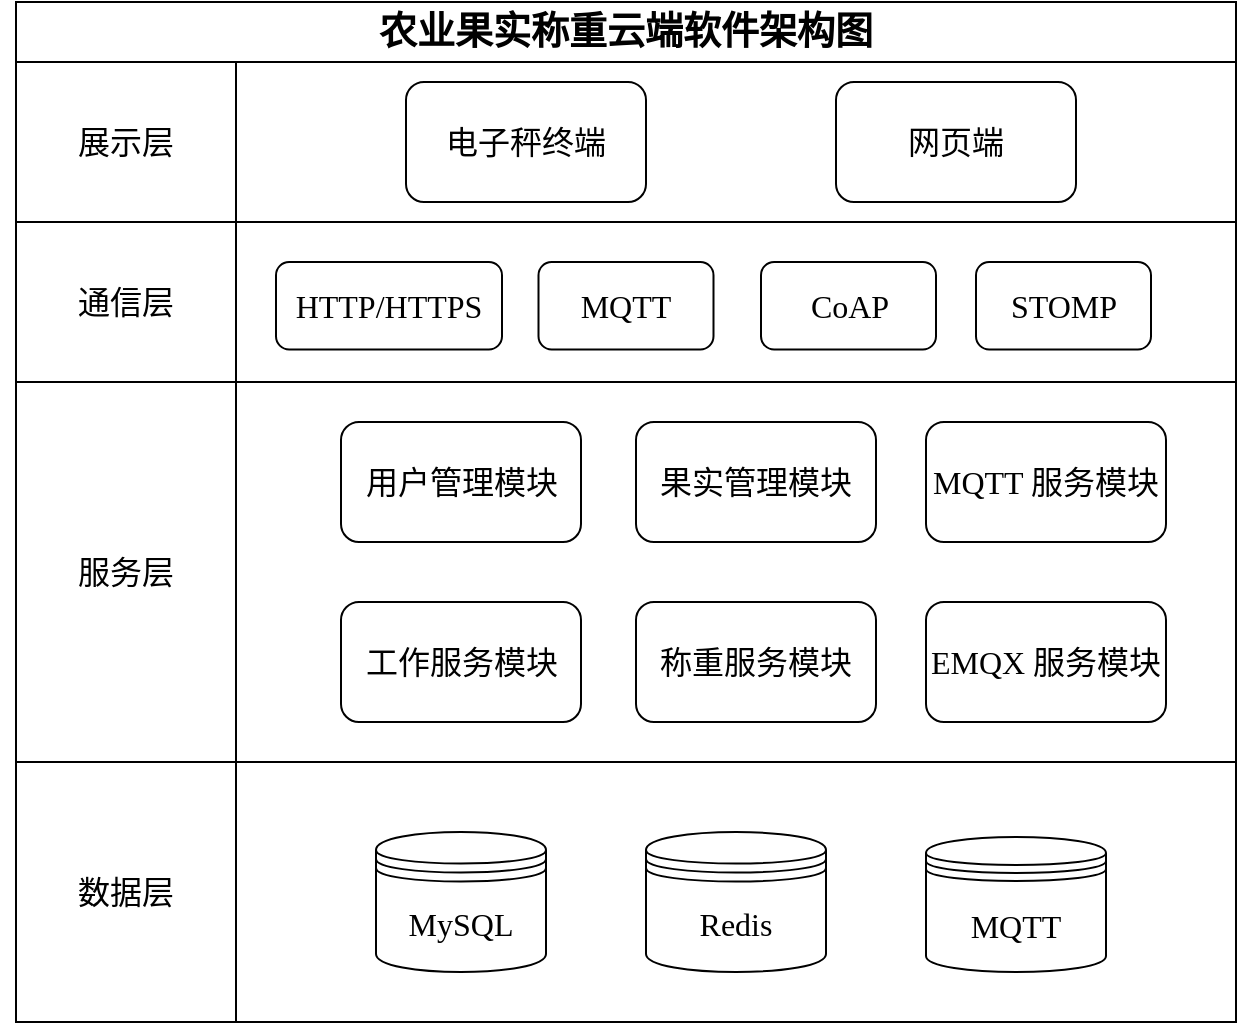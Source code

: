 <mxfile>
    <diagram id="rLb33e_ZUCW9Q-OM_yQa" name="Page-1">
        <mxGraphModel dx="-635" dy="1535" grid="1" gridSize="10" guides="1" tooltips="1" connect="1" arrows="1" fold="1" page="1" pageScale="1" pageWidth="827" pageHeight="1169" math="0" shadow="0">
            <root>
                <mxCell id="0"/>
                <mxCell id="1" parent="0"/>
                <mxCell id="104" value="" style="rounded=0;whiteSpace=wrap;html=1;fontFamily=Songti SC;fontSize=16;" parent="1" vertex="1">
                    <mxGeometry x="950" y="-300" width="500" height="130" as="geometry"/>
                </mxCell>
                <mxCell id="66" value="&lt;span style=&quot;font-weight: 700;&quot;&gt;&lt;font style=&quot;font-size: 19px;&quot;&gt;农业果实称重云端软件架构图&lt;/font&gt;&lt;/span&gt;" style="rounded=0;whiteSpace=wrap;html=1;fontFamily=Songti SC;fontSize=16;" parent="1" vertex="1">
                    <mxGeometry x="840" y="-680" width="610" height="30" as="geometry"/>
                </mxCell>
                <mxCell id="67" value="" style="rounded=0;whiteSpace=wrap;html=1;fontFamily=Songti SC;fontSize=16;" parent="1" vertex="1">
                    <mxGeometry x="840" y="-650" width="610" height="80" as="geometry"/>
                </mxCell>
                <mxCell id="68" value="&lt;font&gt;展示层&lt;/font&gt;" style="rounded=0;whiteSpace=wrap;html=1;fontFamily=Songti SC;aspect=fixed;fontSize=16;" parent="1" vertex="1">
                    <mxGeometry x="840" y="-650" width="110" height="80" as="geometry"/>
                </mxCell>
                <mxCell id="70" value="电子秤终端" style="rounded=1;whiteSpace=wrap;html=1;fontFamily=Songti SC;aspect=fixed;fontSize=16;" parent="1" vertex="1">
                    <mxGeometry x="1035" y="-640" width="120" height="60" as="geometry"/>
                </mxCell>
                <mxCell id="71" value="网页端" style="rounded=1;whiteSpace=wrap;html=1;fontFamily=Songti SC;aspect=fixed;fontSize=16;" parent="1" vertex="1">
                    <mxGeometry x="1250" y="-640" width="120" height="60" as="geometry"/>
                </mxCell>
                <mxCell id="72" value="通信层" style="rounded=0;whiteSpace=wrap;html=1;fontFamily=Songti SC;aspect=fixed;fontSize=16;" parent="1" vertex="1">
                    <mxGeometry x="840" y="-570" width="110" height="80" as="geometry"/>
                </mxCell>
                <mxCell id="73" value="" style="rounded=0;whiteSpace=wrap;html=1;fontFamily=Songti SC;fontSize=16;" parent="1" vertex="1">
                    <mxGeometry x="950" y="-570" width="500" height="80" as="geometry"/>
                </mxCell>
                <mxCell id="75" value="&lt;font&gt;HTTP/HTTPS&lt;/font&gt;" style="rounded=1;whiteSpace=wrap;html=1;fontFamily=Songti SC;fontSize=16;" parent="1" vertex="1">
                    <mxGeometry x="970" y="-550" width="113" height="43.75" as="geometry"/>
                </mxCell>
                <mxCell id="76" value="服务层" style="rounded=0;whiteSpace=wrap;html=1;fontFamily=Songti SC;aspect=fixed;fontSize=16;" parent="1" vertex="1">
                    <mxGeometry x="840" y="-490" width="110" height="190" as="geometry"/>
                </mxCell>
                <mxCell id="77" value="" style="rounded=0;whiteSpace=wrap;html=1;fontFamily=Songti SC;fontSize=16;" parent="1" vertex="1">
                    <mxGeometry x="950" y="-490" width="500" height="190" as="geometry"/>
                </mxCell>
                <mxCell id="17" value="用户管理模块" style="rounded=1;whiteSpace=wrap;html=1;fontFamily=Songti SC;aspect=fixed;fontSize=16;" parent="1" vertex="1">
                    <mxGeometry x="1002.5" y="-470" width="120" height="60" as="geometry"/>
                </mxCell>
                <mxCell id="31" value="果实管理模块" style="rounded=1;whiteSpace=wrap;html=1;fontFamily=Songti SC;aspect=fixed;fontSize=16;" parent="1" vertex="1">
                    <mxGeometry x="1150" y="-470" width="120" height="60" as="geometry"/>
                </mxCell>
                <mxCell id="39" value="称重服务模块" style="rounded=1;whiteSpace=wrap;html=1;fontFamily=Songti SC;aspect=fixed;fontSize=16;" parent="1" vertex="1">
                    <mxGeometry x="1150" y="-380" width="120" height="60" as="geometry"/>
                </mxCell>
                <mxCell id="102" style="edgeStyle=none;html=1;fontFamily=Songti SC;fontSize=16;" parent="1" source="80" edge="1">
                    <mxGeometry relative="1" as="geometry">
                        <mxPoint x="840" y="-209.917" as="targetPoint"/>
                    </mxGeometry>
                </mxCell>
                <mxCell id="80" value="数据层" style="rounded=0;whiteSpace=wrap;html=1;fontFamily=Songti SC;fontSize=16;" parent="1" vertex="1">
                    <mxGeometry x="840" y="-300" width="110" height="130" as="geometry"/>
                </mxCell>
                <mxCell id="45" value="&lt;font&gt;MySQL&lt;/font&gt;" style="shape=datastore;whiteSpace=wrap;html=1;fontFamily=Songti SC;aspect=fixed;fontSize=16;" parent="1" vertex="1">
                    <mxGeometry x="1020" y="-265" width="85" height="70" as="geometry"/>
                </mxCell>
                <mxCell id="49" value="&lt;font&gt;Redis&lt;/font&gt;" style="shape=datastore;whiteSpace=wrap;html=1;fontFamily=Songti SC;aspect=fixed;fontSize=16;" parent="1" vertex="1">
                    <mxGeometry x="1155" y="-265" width="90" height="70" as="geometry"/>
                </mxCell>
                <mxCell id="92" value="&lt;font&gt;MQTT&lt;/font&gt;" style="shape=datastore;whiteSpace=wrap;html=1;fontFamily=Songti SC;aspect=fixed;fontSize=16;" parent="1" vertex="1">
                    <mxGeometry x="1295" y="-262.5" width="90" height="67.5" as="geometry"/>
                </mxCell>
                <mxCell id="97" value="工作服务模块" style="rounded=1;whiteSpace=wrap;html=1;aspect=fixed;fontFamily=Songti SC;fontSize=16;" parent="1" vertex="1">
                    <mxGeometry x="1002.5" y="-380" width="120" height="60" as="geometry"/>
                </mxCell>
                <mxCell id="101" value="&lt;font&gt;MQTT&lt;/font&gt;" style="rounded=1;whiteSpace=wrap;html=1;fontFamily=Songti SC;aspect=fixed;fontSize=16;" parent="1" vertex="1">
                    <mxGeometry x="1101.25" y="-550" width="87.5" height="43.75" as="geometry"/>
                </mxCell>
                <mxCell id="103" value="&lt;font&gt;CoAP&lt;/font&gt;" style="rounded=1;whiteSpace=wrap;html=1;fontFamily=Songti SC;aspect=fixed;fontSize=16;" parent="1" vertex="1">
                    <mxGeometry x="1212.5" y="-550" width="87.5" height="43.75" as="geometry"/>
                </mxCell>
                <mxCell id="105" value="&lt;font&gt;MQTT 服务模块&lt;/font&gt;" style="rounded=1;whiteSpace=wrap;html=1;fontFamily=Songti SC;fontSize=16;" parent="1" vertex="1">
                    <mxGeometry x="1295" y="-470" width="120" height="60" as="geometry"/>
                </mxCell>
                <mxCell id="106" value="&lt;font&gt;STOMP&lt;/font&gt;" style="rounded=1;whiteSpace=wrap;html=1;fontFamily=Songti SC;aspect=fixed;fontSize=16;" parent="1" vertex="1">
                    <mxGeometry x="1320" y="-550" width="87.5" height="43.75" as="geometry"/>
                </mxCell>
                <mxCell id="107" value="&lt;font&gt;EMQX 服务模块&lt;/font&gt;" style="rounded=1;whiteSpace=wrap;html=1;fontFamily=Songti SC;fontSize=16;" parent="1" vertex="1">
                    <mxGeometry x="1295" y="-380" width="120" height="60" as="geometry"/>
                </mxCell>
            </root>
        </mxGraphModel>
    </diagram>
</mxfile>
